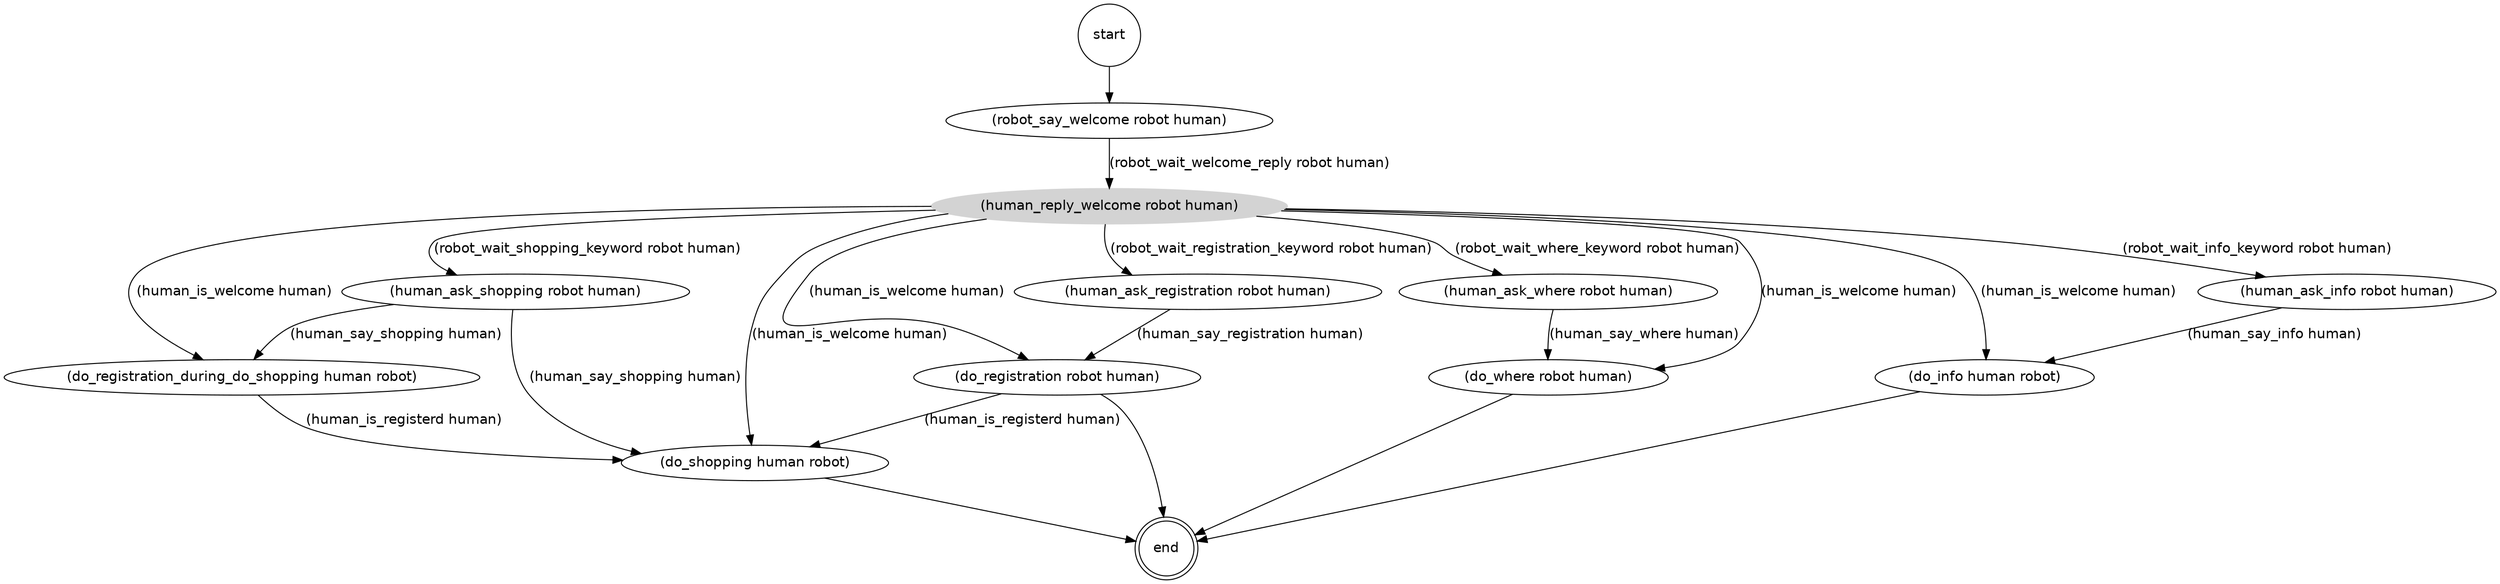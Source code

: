 strict digraph "" {
	graph [fontname=helvetica];
	node [fontname=helvetica,
		label="\N",
		shape=ellipse
	];
	edge [fontname=helvetica];
	"(end)"	 [label=end,
		peripheries=2,
		shape=circle];
	"(do_shopping human robot)" -> "(end)";
	"(do_registration_during_do_shopping human robot)" -> "(do_shopping human robot)"	 [label="(human_is_registerd human)"];
	"(do_where robot human)" -> "(end)";
	"(do_info human robot)" -> "(end)";
	"(do_registration robot human)" -> "(do_shopping human robot)"	 [label="(human_is_registerd human)"];
	"(do_registration robot human)" -> "(end)";
	"(human_ask_shopping robot human)" -> "(do_shopping human robot)"	 [label="(human_say_shopping human)"];
	"(human_ask_shopping robot human)" -> "(do_registration_during_do_shopping human robot)"	 [label="(human_say_shopping human)"];
	"(human_ask_where robot human)" -> "(do_where robot human)"	 [label="(human_say_where human)"];
	"(human_ask_info robot human)" -> "(do_info human robot)"	 [label="(human_say_info human)"];
	"(human_ask_registration robot human)" -> "(do_registration robot human)"	 [label="(human_say_registration human)"];
	"(human_reply_welcome robot human)"	 [color=lightgrey,
		style=filled];
	"(human_reply_welcome robot human)" -> "(do_shopping human robot)"	 [label="(human_is_welcome human)"];
	"(human_reply_welcome robot human)" -> "(do_registration_during_do_shopping human robot)"	 [label="(human_is_welcome human)"];
	"(human_reply_welcome robot human)" -> "(do_where robot human)"	 [label="(human_is_welcome human)"];
	"(human_reply_welcome robot human)" -> "(do_info human robot)"	 [label="(human_is_welcome human)"];
	"(human_reply_welcome robot human)" -> "(do_registration robot human)"	 [label="(human_is_welcome human)"];
	"(human_reply_welcome robot human)" -> "(human_ask_shopping robot human)"	 [label="(robot_wait_shopping_keyword robot human)"];
	"(human_reply_welcome robot human)" -> "(human_ask_where robot human)"	 [label="(robot_wait_where_keyword robot human)"];
	"(human_reply_welcome robot human)" -> "(human_ask_info robot human)"	 [label="(robot_wait_info_keyword robot human)"];
	"(human_reply_welcome robot human)" -> "(human_ask_registration robot human)"	 [label="(robot_wait_registration_keyword robot human)"];
	"(robot_say_welcome robot human)" -> "(human_reply_welcome robot human)"	 [label="(robot_wait_welcome_reply robot human)"];
	"(start)"	 [label=start,
		peripheries=1,
		shape=circle];
	"(start)" -> "(robot_say_welcome robot human)";
}
